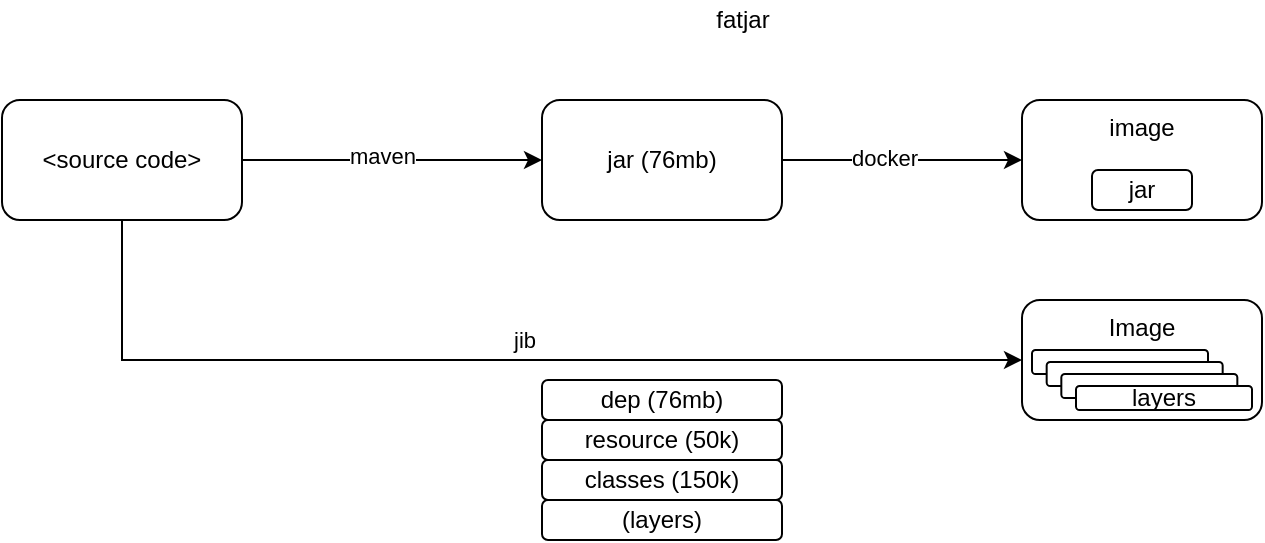 <mxfile version="15.1.3" type="device"><diagram id="f6afmF_C9CSsbqrU28Oi" name="Page-1"><mxGraphModel dx="593" dy="363" grid="1" gridSize="10" guides="1" tooltips="1" connect="1" arrows="1" fold="1" page="1" pageScale="1" pageWidth="850" pageHeight="1100" math="0" shadow="0"><root><mxCell id="0"/><mxCell id="1" parent="0"/><mxCell id="GsyX-0FfJPWDwavOYoOf-3" style="edgeStyle=orthogonalEdgeStyle;rounded=0;orthogonalLoop=1;jettySize=auto;html=1;entryX=0;entryY=0.5;entryDx=0;entryDy=0;" edge="1" parent="1" source="GsyX-0FfJPWDwavOYoOf-1" target="GsyX-0FfJPWDwavOYoOf-2"><mxGeometry relative="1" as="geometry"/></mxCell><mxCell id="GsyX-0FfJPWDwavOYoOf-4" value="maven" style="edgeLabel;html=1;align=center;verticalAlign=middle;resizable=0;points=[];" vertex="1" connectable="0" parent="GsyX-0FfJPWDwavOYoOf-3"><mxGeometry x="-0.067" y="2" relative="1" as="geometry"><mxPoint as="offset"/></mxGeometry></mxCell><mxCell id="GsyX-0FfJPWDwavOYoOf-11" style="edgeStyle=orthogonalEdgeStyle;rounded=0;orthogonalLoop=1;jettySize=auto;html=1;entryX=0;entryY=0.5;entryDx=0;entryDy=0;" edge="1" parent="1" source="GsyX-0FfJPWDwavOYoOf-1" target="GsyX-0FfJPWDwavOYoOf-9"><mxGeometry relative="1" as="geometry"><Array as="points"><mxPoint x="200" y="310"/></Array></mxGeometry></mxCell><mxCell id="GsyX-0FfJPWDwavOYoOf-12" value="jib" style="edgeLabel;html=1;align=center;verticalAlign=middle;resizable=0;points=[];" vertex="1" connectable="0" parent="GsyX-0FfJPWDwavOYoOf-11"><mxGeometry x="0.079" y="1" relative="1" as="geometry"><mxPoint x="-10" y="-9" as="offset"/></mxGeometry></mxCell><mxCell id="GsyX-0FfJPWDwavOYoOf-1" value="&amp;lt;source code&amp;gt;" style="rounded=1;whiteSpace=wrap;html=1;" vertex="1" parent="1"><mxGeometry x="140" y="180" width="120" height="60" as="geometry"/></mxCell><mxCell id="GsyX-0FfJPWDwavOYoOf-6" style="edgeStyle=orthogonalEdgeStyle;rounded=0;orthogonalLoop=1;jettySize=auto;html=1;" edge="1" parent="1" source="GsyX-0FfJPWDwavOYoOf-2" target="GsyX-0FfJPWDwavOYoOf-5"><mxGeometry relative="1" as="geometry"/></mxCell><mxCell id="GsyX-0FfJPWDwavOYoOf-7" value="docker" style="edgeLabel;html=1;align=center;verticalAlign=middle;resizable=0;points=[];" vertex="1" connectable="0" parent="GsyX-0FfJPWDwavOYoOf-6"><mxGeometry x="-0.15" y="1" relative="1" as="geometry"><mxPoint as="offset"/></mxGeometry></mxCell><mxCell id="GsyX-0FfJPWDwavOYoOf-2" value="jar (76mb)" style="rounded=1;whiteSpace=wrap;html=1;" vertex="1" parent="1"><mxGeometry x="410" y="180" width="120" height="60" as="geometry"/></mxCell><mxCell id="GsyX-0FfJPWDwavOYoOf-5" value="image" style="rounded=1;whiteSpace=wrap;html=1;verticalAlign=top;" vertex="1" parent="1"><mxGeometry x="650" y="180" width="120" height="60" as="geometry"/></mxCell><mxCell id="GsyX-0FfJPWDwavOYoOf-8" value="jar" style="rounded=1;whiteSpace=wrap;html=1;" vertex="1" parent="1"><mxGeometry x="685" y="215" width="50" height="20" as="geometry"/></mxCell><mxCell id="GsyX-0FfJPWDwavOYoOf-9" value="Image" style="rounded=1;whiteSpace=wrap;html=1;verticalAlign=top;" vertex="1" parent="1"><mxGeometry x="650" y="280" width="120" height="60" as="geometry"/></mxCell><mxCell id="GsyX-0FfJPWDwavOYoOf-10" value="fatjar" style="text;html=1;align=center;verticalAlign=middle;resizable=0;points=[];autosize=1;strokeColor=none;fillColor=none;" vertex="1" parent="1"><mxGeometry x="490" y="130" width="40" height="20" as="geometry"/></mxCell><mxCell id="GsyX-0FfJPWDwavOYoOf-29" value="" style="group" vertex="1" connectable="0" parent="1"><mxGeometry x="655" y="305" width="110" height="30" as="geometry"/></mxCell><mxCell id="GsyX-0FfJPWDwavOYoOf-30" value="" style="rounded=1;whiteSpace=wrap;html=1;" vertex="1" parent="GsyX-0FfJPWDwavOYoOf-29"><mxGeometry width="88" height="12" as="geometry"/></mxCell><mxCell id="GsyX-0FfJPWDwavOYoOf-31" value="" style="rounded=1;whiteSpace=wrap;html=1;" vertex="1" parent="GsyX-0FfJPWDwavOYoOf-29"><mxGeometry x="7.333" y="6" width="88" height="12" as="geometry"/></mxCell><mxCell id="GsyX-0FfJPWDwavOYoOf-32" value="" style="rounded=1;whiteSpace=wrap;html=1;" vertex="1" parent="GsyX-0FfJPWDwavOYoOf-29"><mxGeometry x="14.667" y="12" width="88" height="12" as="geometry"/></mxCell><mxCell id="GsyX-0FfJPWDwavOYoOf-33" value="layers" style="rounded=1;whiteSpace=wrap;html=1;" vertex="1" parent="GsyX-0FfJPWDwavOYoOf-29"><mxGeometry x="22" y="18" width="88" height="12" as="geometry"/></mxCell><mxCell id="GsyX-0FfJPWDwavOYoOf-13" value="dep (76mb)" style="rounded=1;whiteSpace=wrap;html=1;" vertex="1" parent="1"><mxGeometry x="410" y="320" width="120" height="20" as="geometry"/></mxCell><mxCell id="GsyX-0FfJPWDwavOYoOf-14" value="resource (50k)" style="rounded=1;whiteSpace=wrap;html=1;" vertex="1" parent="1"><mxGeometry x="410" y="340" width="120" height="20" as="geometry"/></mxCell><mxCell id="GsyX-0FfJPWDwavOYoOf-15" value="classes (150k)" style="rounded=1;whiteSpace=wrap;html=1;" vertex="1" parent="1"><mxGeometry x="410" y="360" width="120" height="20" as="geometry"/></mxCell><mxCell id="GsyX-0FfJPWDwavOYoOf-16" value="(layers)" style="rounded=1;whiteSpace=wrap;html=1;" vertex="1" parent="1"><mxGeometry x="410" y="380" width="120" height="20" as="geometry"/></mxCell></root></mxGraphModel></diagram></mxfile>